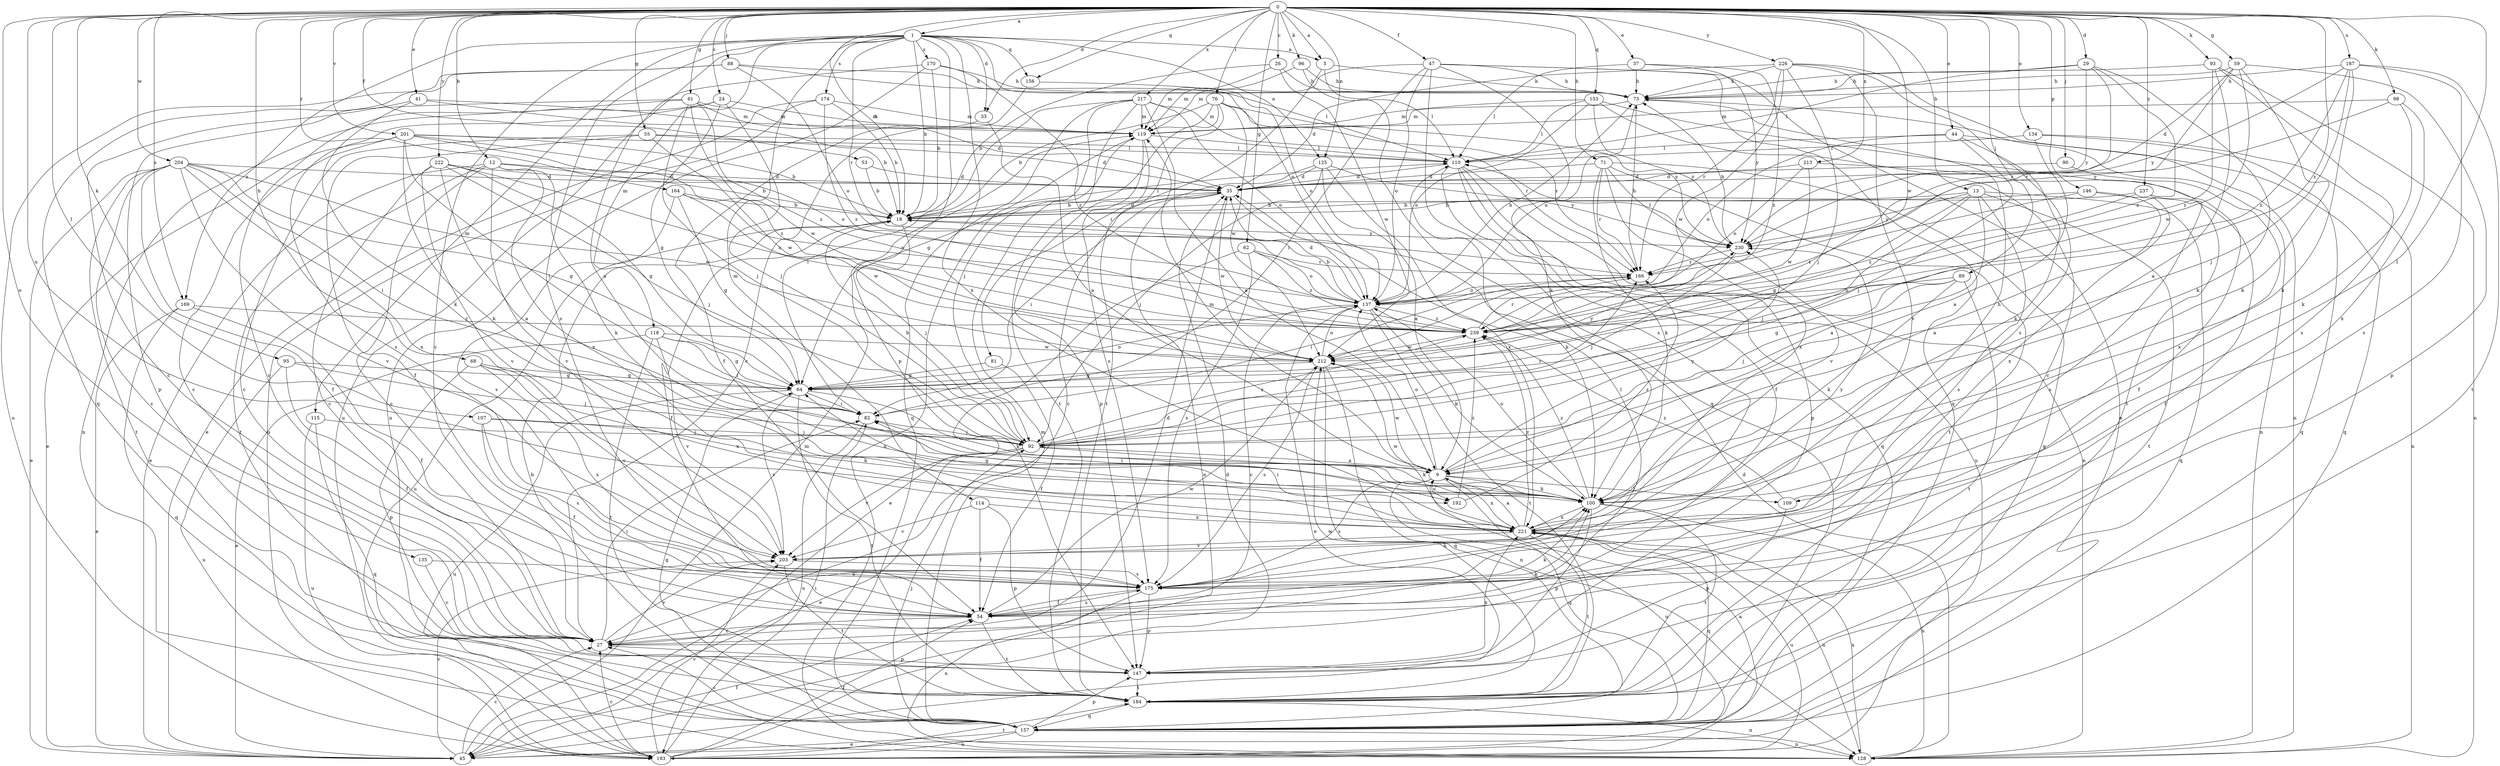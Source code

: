 strict digraph  {
0;
1;
5;
9;
12;
13;
18;
24;
26;
27;
29;
33;
35;
37;
41;
44;
45;
47;
53;
54;
55;
59;
61;
62;
64;
68;
71;
73;
76;
81;
82;
88;
89;
90;
92;
93;
95;
96;
98;
100;
107;
109;
110;
114;
115;
118;
119;
125;
128;
134;
135;
137;
146;
147;
153;
156;
157;
164;
166;
169;
170;
174;
175;
184;
187;
192;
193;
201;
203;
204;
212;
213;
217;
221;
222;
226;
230;
237;
239;
0 -> 1  [label=a];
0 -> 5  [label=a];
0 -> 12  [label=b];
0 -> 13  [label=b];
0 -> 18  [label=b];
0 -> 24  [label=c];
0 -> 26  [label=c];
0 -> 29  [label=d];
0 -> 33  [label=d];
0 -> 37  [label=e];
0 -> 41  [label=e];
0 -> 44  [label=e];
0 -> 47  [label=f];
0 -> 53  [label=f];
0 -> 55  [label=g];
0 -> 59  [label=g];
0 -> 61  [label=g];
0 -> 62  [label=g];
0 -> 68  [label=h];
0 -> 71  [label=h];
0 -> 76  [label=i];
0 -> 88  [label=j];
0 -> 89  [label=j];
0 -> 90  [label=j];
0 -> 93  [label=k];
0 -> 95  [label=k];
0 -> 96  [label=k];
0 -> 98  [label=k];
0 -> 107  [label=l];
0 -> 109  [label=l];
0 -> 125  [label=n];
0 -> 134  [label=o];
0 -> 135  [label=o];
0 -> 146  [label=p];
0 -> 153  [label=q];
0 -> 156  [label=q];
0 -> 164  [label=r];
0 -> 169  [label=s];
0 -> 187  [label=u];
0 -> 192  [label=u];
0 -> 201  [label=v];
0 -> 204  [label=w];
0 -> 212  [label=w];
0 -> 213  [label=x];
0 -> 217  [label=x];
0 -> 222  [label=y];
0 -> 226  [label=y];
0 -> 237  [label=z];
0 -> 239  [label=z];
1 -> 5  [label=a];
1 -> 18  [label=b];
1 -> 27  [label=c];
1 -> 33  [label=d];
1 -> 114  [label=m];
1 -> 115  [label=m];
1 -> 118  [label=m];
1 -> 125  [label=n];
1 -> 137  [label=o];
1 -> 147  [label=p];
1 -> 156  [label=q];
1 -> 166  [label=r];
1 -> 169  [label=s];
1 -> 170  [label=s];
1 -> 174  [label=s];
1 -> 175  [label=s];
1 -> 192  [label=u];
1 -> 221  [label=x];
5 -> 73  [label=h];
5 -> 81  [label=i];
5 -> 157  [label=q];
9 -> 100  [label=k];
9 -> 109  [label=l];
9 -> 119  [label=m];
9 -> 137  [label=o];
9 -> 157  [label=q];
9 -> 175  [label=s];
9 -> 192  [label=u];
9 -> 193  [label=u];
9 -> 212  [label=w];
9 -> 221  [label=x];
9 -> 230  [label=y];
12 -> 18  [label=b];
12 -> 27  [label=c];
12 -> 35  [label=d];
12 -> 45  [label=e];
12 -> 100  [label=k];
12 -> 184  [label=t];
12 -> 203  [label=v];
12 -> 221  [label=x];
13 -> 9  [label=a];
13 -> 18  [label=b];
13 -> 64  [label=g];
13 -> 92  [label=j];
13 -> 157  [label=q];
13 -> 175  [label=s];
13 -> 184  [label=t];
13 -> 230  [label=y];
18 -> 35  [label=d];
18 -> 54  [label=f];
18 -> 92  [label=j];
18 -> 110  [label=l];
18 -> 193  [label=u];
18 -> 230  [label=y];
24 -> 64  [label=g];
24 -> 92  [label=j];
24 -> 119  [label=m];
24 -> 128  [label=n];
24 -> 175  [label=s];
26 -> 18  [label=b];
26 -> 73  [label=h];
26 -> 119  [label=m];
26 -> 212  [label=w];
27 -> 35  [label=d];
27 -> 82  [label=i];
27 -> 100  [label=k];
27 -> 147  [label=p];
27 -> 203  [label=v];
29 -> 73  [label=h];
29 -> 100  [label=k];
29 -> 110  [label=l];
29 -> 166  [label=r];
29 -> 230  [label=y];
29 -> 239  [label=z];
33 -> 9  [label=a];
33 -> 54  [label=f];
35 -> 18  [label=b];
35 -> 45  [label=e];
35 -> 82  [label=i];
35 -> 100  [label=k];
35 -> 212  [label=w];
37 -> 73  [label=h];
37 -> 110  [label=l];
37 -> 230  [label=y];
37 -> 239  [label=z];
41 -> 18  [label=b];
41 -> 27  [label=c];
41 -> 100  [label=k];
41 -> 119  [label=m];
44 -> 92  [label=j];
44 -> 100  [label=k];
44 -> 110  [label=l];
44 -> 137  [label=o];
44 -> 157  [label=q];
45 -> 27  [label=c];
45 -> 54  [label=f];
45 -> 119  [label=m];
45 -> 203  [label=v];
47 -> 45  [label=e];
47 -> 73  [label=h];
47 -> 82  [label=i];
47 -> 100  [label=k];
47 -> 119  [label=m];
47 -> 137  [label=o];
47 -> 157  [label=q];
47 -> 175  [label=s];
53 -> 18  [label=b];
53 -> 35  [label=d];
54 -> 27  [label=c];
54 -> 100  [label=k];
54 -> 110  [label=l];
54 -> 175  [label=s];
54 -> 184  [label=t];
54 -> 212  [label=w];
55 -> 27  [label=c];
55 -> 35  [label=d];
55 -> 54  [label=f];
55 -> 110  [label=l];
55 -> 212  [label=w];
59 -> 35  [label=d];
59 -> 73  [label=h];
59 -> 100  [label=k];
59 -> 147  [label=p];
59 -> 166  [label=r];
59 -> 212  [label=w];
61 -> 27  [label=c];
61 -> 35  [label=d];
61 -> 92  [label=j];
61 -> 119  [label=m];
61 -> 147  [label=p];
61 -> 212  [label=w];
61 -> 239  [label=z];
62 -> 45  [label=e];
62 -> 137  [label=o];
62 -> 166  [label=r];
62 -> 175  [label=s];
62 -> 239  [label=z];
64 -> 82  [label=i];
64 -> 100  [label=k];
64 -> 137  [label=o];
64 -> 184  [label=t];
64 -> 193  [label=u];
64 -> 203  [label=v];
64 -> 230  [label=y];
68 -> 64  [label=g];
68 -> 147  [label=p];
68 -> 175  [label=s];
68 -> 203  [label=v];
68 -> 221  [label=x];
71 -> 35  [label=d];
71 -> 100  [label=k];
71 -> 157  [label=q];
71 -> 166  [label=r];
71 -> 184  [label=t];
71 -> 203  [label=v];
71 -> 221  [label=x];
73 -> 119  [label=m];
73 -> 128  [label=n];
73 -> 137  [label=o];
76 -> 18  [label=b];
76 -> 64  [label=g];
76 -> 119  [label=m];
76 -> 166  [label=r];
76 -> 184  [label=t];
76 -> 212  [label=w];
76 -> 230  [label=y];
81 -> 54  [label=f];
81 -> 64  [label=g];
82 -> 92  [label=j];
82 -> 193  [label=u];
88 -> 73  [label=h];
88 -> 110  [label=l];
88 -> 137  [label=o];
88 -> 157  [label=q];
88 -> 193  [label=u];
89 -> 64  [label=g];
89 -> 92  [label=j];
89 -> 100  [label=k];
89 -> 137  [label=o];
89 -> 184  [label=t];
90 -> 35  [label=d];
90 -> 221  [label=x];
92 -> 9  [label=a];
92 -> 18  [label=b];
92 -> 45  [label=e];
92 -> 100  [label=k];
92 -> 166  [label=r];
92 -> 203  [label=v];
92 -> 239  [label=z];
93 -> 9  [label=a];
93 -> 73  [label=h];
93 -> 128  [label=n];
93 -> 175  [label=s];
93 -> 239  [label=z];
95 -> 54  [label=f];
95 -> 64  [label=g];
95 -> 92  [label=j];
95 -> 193  [label=u];
96 -> 73  [label=h];
96 -> 110  [label=l];
96 -> 119  [label=m];
98 -> 100  [label=k];
98 -> 119  [label=m];
98 -> 221  [label=x];
98 -> 230  [label=y];
100 -> 82  [label=i];
100 -> 128  [label=n];
100 -> 137  [label=o];
100 -> 147  [label=p];
100 -> 184  [label=t];
100 -> 221  [label=x];
100 -> 239  [label=z];
107 -> 54  [label=f];
107 -> 92  [label=j];
107 -> 100  [label=k];
107 -> 175  [label=s];
109 -> 73  [label=h];
109 -> 147  [label=p];
109 -> 239  [label=z];
110 -> 35  [label=d];
110 -> 54  [label=f];
110 -> 128  [label=n];
110 -> 147  [label=p];
110 -> 157  [label=q];
110 -> 193  [label=u];
114 -> 54  [label=f];
114 -> 147  [label=p];
114 -> 203  [label=v];
114 -> 221  [label=x];
115 -> 92  [label=j];
115 -> 157  [label=q];
115 -> 193  [label=u];
118 -> 45  [label=e];
118 -> 64  [label=g];
118 -> 82  [label=i];
118 -> 184  [label=t];
118 -> 203  [label=v];
118 -> 212  [label=w];
119 -> 110  [label=l];
119 -> 128  [label=n];
119 -> 147  [label=p];
119 -> 175  [label=s];
125 -> 9  [label=a];
125 -> 27  [label=c];
125 -> 35  [label=d];
125 -> 92  [label=j];
125 -> 221  [label=x];
125 -> 230  [label=y];
128 -> 35  [label=d];
128 -> 221  [label=x];
134 -> 9  [label=a];
134 -> 110  [label=l];
134 -> 128  [label=n];
134 -> 157  [label=q];
135 -> 27  [label=c];
135 -> 175  [label=s];
137 -> 18  [label=b];
137 -> 27  [label=c];
137 -> 35  [label=d];
137 -> 45  [label=e];
137 -> 73  [label=h];
137 -> 100  [label=k];
137 -> 184  [label=t];
137 -> 239  [label=z];
146 -> 18  [label=b];
146 -> 175  [label=s];
146 -> 221  [label=x];
146 -> 239  [label=z];
147 -> 184  [label=t];
147 -> 221  [label=x];
153 -> 27  [label=c];
153 -> 110  [label=l];
153 -> 119  [label=m];
153 -> 137  [label=o];
153 -> 184  [label=t];
153 -> 230  [label=y];
156 -> 27  [label=c];
156 -> 137  [label=o];
157 -> 18  [label=b];
157 -> 27  [label=c];
157 -> 45  [label=e];
157 -> 64  [label=g];
157 -> 92  [label=j];
157 -> 119  [label=m];
157 -> 128  [label=n];
157 -> 147  [label=p];
157 -> 193  [label=u];
164 -> 18  [label=b];
164 -> 64  [label=g];
164 -> 137  [label=o];
164 -> 175  [label=s];
164 -> 212  [label=w];
166 -> 73  [label=h];
166 -> 82  [label=i];
166 -> 137  [label=o];
169 -> 45  [label=e];
169 -> 54  [label=f];
169 -> 157  [label=q];
169 -> 239  [label=z];
170 -> 18  [label=b];
170 -> 73  [label=h];
170 -> 128  [label=n];
170 -> 193  [label=u];
170 -> 239  [label=z];
174 -> 18  [label=b];
174 -> 45  [label=e];
174 -> 119  [label=m];
174 -> 193  [label=u];
174 -> 239  [label=z];
175 -> 54  [label=f];
175 -> 100  [label=k];
175 -> 128  [label=n];
175 -> 147  [label=p];
184 -> 128  [label=n];
184 -> 157  [label=q];
184 -> 212  [label=w];
187 -> 73  [label=h];
187 -> 92  [label=j];
187 -> 100  [label=k];
187 -> 175  [label=s];
187 -> 184  [label=t];
187 -> 230  [label=y];
187 -> 239  [label=z];
192 -> 166  [label=r];
192 -> 239  [label=z];
193 -> 9  [label=a];
193 -> 27  [label=c];
193 -> 35  [label=d];
193 -> 54  [label=f];
193 -> 82  [label=i];
193 -> 184  [label=t];
193 -> 203  [label=v];
201 -> 18  [label=b];
201 -> 27  [label=c];
201 -> 45  [label=e];
201 -> 82  [label=i];
201 -> 100  [label=k];
201 -> 110  [label=l];
201 -> 137  [label=o];
201 -> 239  [label=z];
203 -> 175  [label=s];
203 -> 184  [label=t];
204 -> 27  [label=c];
204 -> 35  [label=d];
204 -> 45  [label=e];
204 -> 54  [label=f];
204 -> 64  [label=g];
204 -> 82  [label=i];
204 -> 184  [label=t];
204 -> 203  [label=v];
204 -> 212  [label=w];
204 -> 221  [label=x];
212 -> 64  [label=g];
212 -> 128  [label=n];
212 -> 137  [label=o];
212 -> 157  [label=q];
212 -> 175  [label=s];
213 -> 35  [label=d];
213 -> 54  [label=f];
213 -> 137  [label=o];
213 -> 212  [label=w];
217 -> 9  [label=a];
217 -> 82  [label=i];
217 -> 92  [label=j];
217 -> 119  [label=m];
217 -> 137  [label=o];
217 -> 157  [label=q];
217 -> 166  [label=r];
217 -> 184  [label=t];
221 -> 9  [label=a];
221 -> 64  [label=g];
221 -> 82  [label=i];
221 -> 128  [label=n];
221 -> 157  [label=q];
221 -> 184  [label=t];
221 -> 193  [label=u];
221 -> 203  [label=v];
221 -> 212  [label=w];
221 -> 230  [label=y];
221 -> 239  [label=z];
222 -> 9  [label=a];
222 -> 27  [label=c];
222 -> 35  [label=d];
222 -> 64  [label=g];
222 -> 92  [label=j];
222 -> 203  [label=v];
222 -> 239  [label=z];
226 -> 35  [label=d];
226 -> 73  [label=h];
226 -> 92  [label=j];
226 -> 128  [label=n];
226 -> 166  [label=r];
226 -> 175  [label=s];
226 -> 203  [label=v];
226 -> 212  [label=w];
230 -> 73  [label=h];
230 -> 92  [label=j];
230 -> 110  [label=l];
230 -> 166  [label=r];
237 -> 9  [label=a];
237 -> 18  [label=b];
237 -> 54  [label=f];
237 -> 239  [label=z];
239 -> 166  [label=r];
239 -> 212  [label=w];
}
